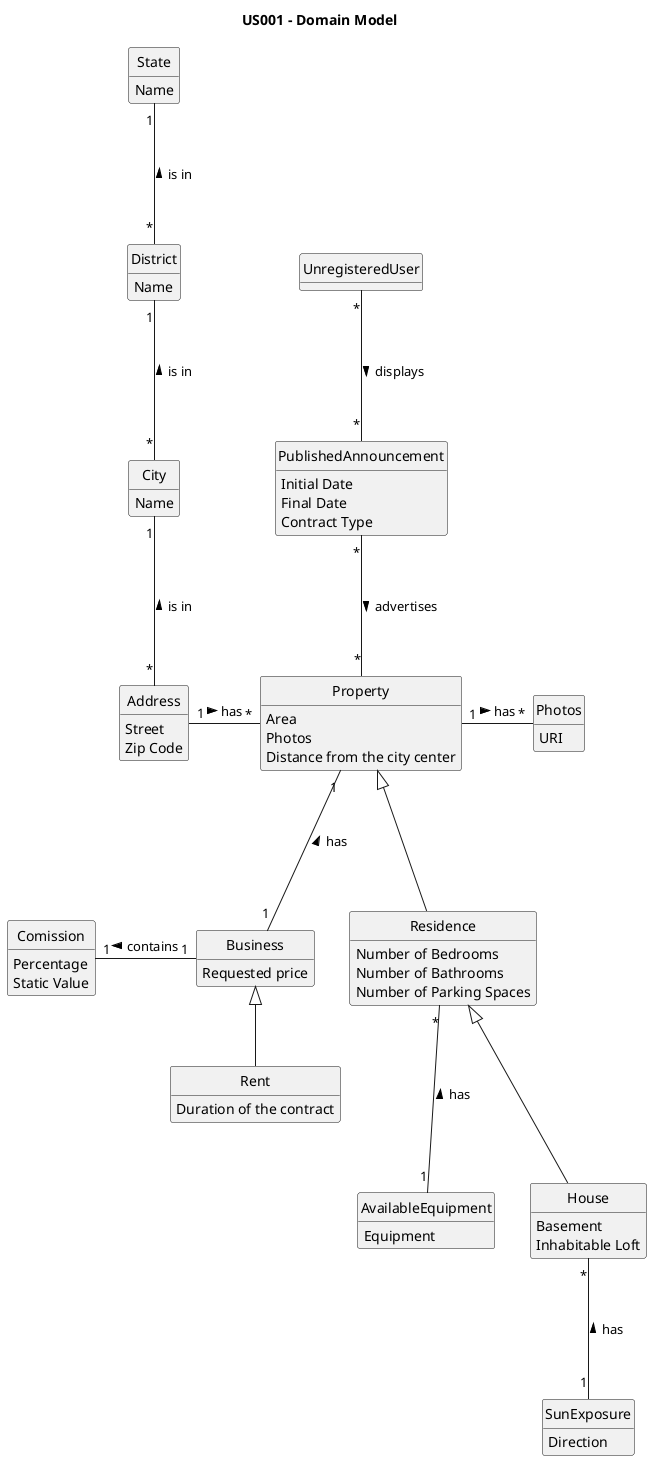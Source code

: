 @startuml

title US001 - Domain Model

skinparam groupInheritance 2
skinparam monochrome true
skinparam linetype polyline
hide methods
hide circle


class Address {
Street
Zip Code
}

class AvailableEquipment {
Equipment
}


class Business {
Requested price
}


class City {
Name
}

class Comission {
Percentage
Static Value
}


class District {
Name
}


class House {
Basement
Inhabitable Loft
}


class Photos {
URI
}

class Property {
Area
Photos
Distance from the city center
}

class PublishedAnnouncement {
Initial Date
Final Date
Contract Type
}


class Rent {
Duration of the contract
}


class Residence {
Number of Bedrooms
Number of Bathrooms
Number of Parking Spaces
}


class State {
Name
}

class SunExposure {
Direction
}


class UnregisteredUser {
}



Business <|-- Rent

City "1" --- "*" Address : is in <
Comission "1" -right- "1" Business : contains <

District "1" --- "*" City : is in <

House "*" --- "1" SunExposure : has <

Property <|--- Residence
Property "*" -left- "1" Address : has <
Property "1" --- "1" Business : has <
Property "1" -right- "*" Photos : has >
PublishedAnnouncement "*" --- "*" Property: advertises >

Residence "*" --- "1" AvailableEquipment : has <
Residence <|--- House

State "1" --- "*" District : is in <

UnregisteredUser "*" --- "*" PublishedAnnouncement: displays >

@enduml